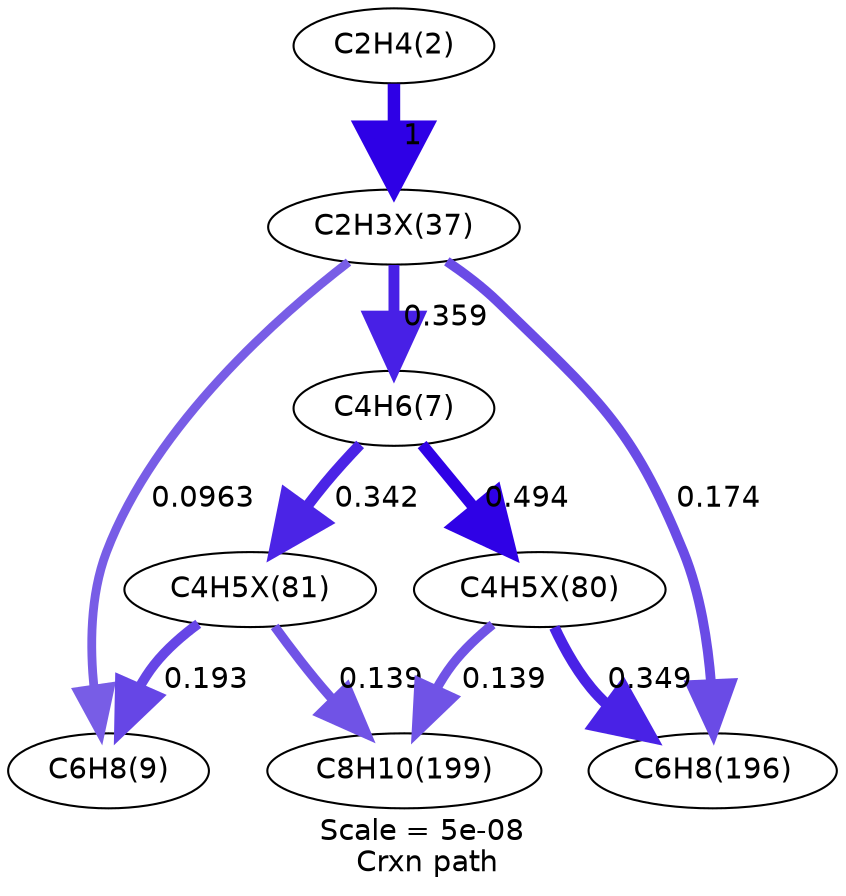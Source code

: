 digraph reaction_paths {
center=1;
s5 -> s25[fontname="Helvetica", style="setlinewidth(6)", arrowsize=3, color="0.7, 1.5, 0.9"
, label=" 1"];
s25 -> s8[fontname="Helvetica", style="setlinewidth(5.23)", arrowsize=2.61, color="0.7, 0.859, 0.9"
, label=" 0.359"];
s25 -> s9[fontname="Helvetica", style="setlinewidth(4.23)", arrowsize=2.12, color="0.7, 0.596, 0.9"
, label=" 0.0963"];
s25 -> s10[fontname="Helvetica", style="setlinewidth(4.68)", arrowsize=2.34, color="0.7, 0.674, 0.9"
, label=" 0.174"];
s8 -> s27[fontname="Helvetica", style="setlinewidth(5.19)", arrowsize=2.59, color="0.7, 0.842, 0.9"
, label=" 0.342"];
s8 -> s26[fontname="Helvetica", style="setlinewidth(5.47)", arrowsize=2.73, color="0.7, 0.994, 0.9"
, label=" 0.494"];
s27 -> s9[fontname="Helvetica", style="setlinewidth(4.76)", arrowsize=2.38, color="0.7, 0.693, 0.9"
, label=" 0.193"];
s27 -> s11[fontname="Helvetica", style="setlinewidth(4.51)", arrowsize=2.26, color="0.7, 0.639, 0.9"
, label=" 0.139"];
s26 -> s10[fontname="Helvetica", style="setlinewidth(5.2)", arrowsize=2.6, color="0.7, 0.849, 0.9"
, label=" 0.349"];
s26 -> s11[fontname="Helvetica", style="setlinewidth(4.51)", arrowsize=2.26, color="0.7, 0.639, 0.9"
, label=" 0.139"];
s5 [ fontname="Helvetica", label="C2H4(2)"];
s8 [ fontname="Helvetica", label="C4H6(7)"];
s9 [ fontname="Helvetica", label="C6H8(9)"];
s10 [ fontname="Helvetica", label="C6H8(196)"];
s11 [ fontname="Helvetica", label="C8H10(199)"];
s25 [ fontname="Helvetica", label="C2H3X(37)"];
s26 [ fontname="Helvetica", label="C4H5X(80)"];
s27 [ fontname="Helvetica", label="C4H5X(81)"];
 label = "Scale = 5e-08\l Crxn path";
 fontname = "Helvetica";
}

